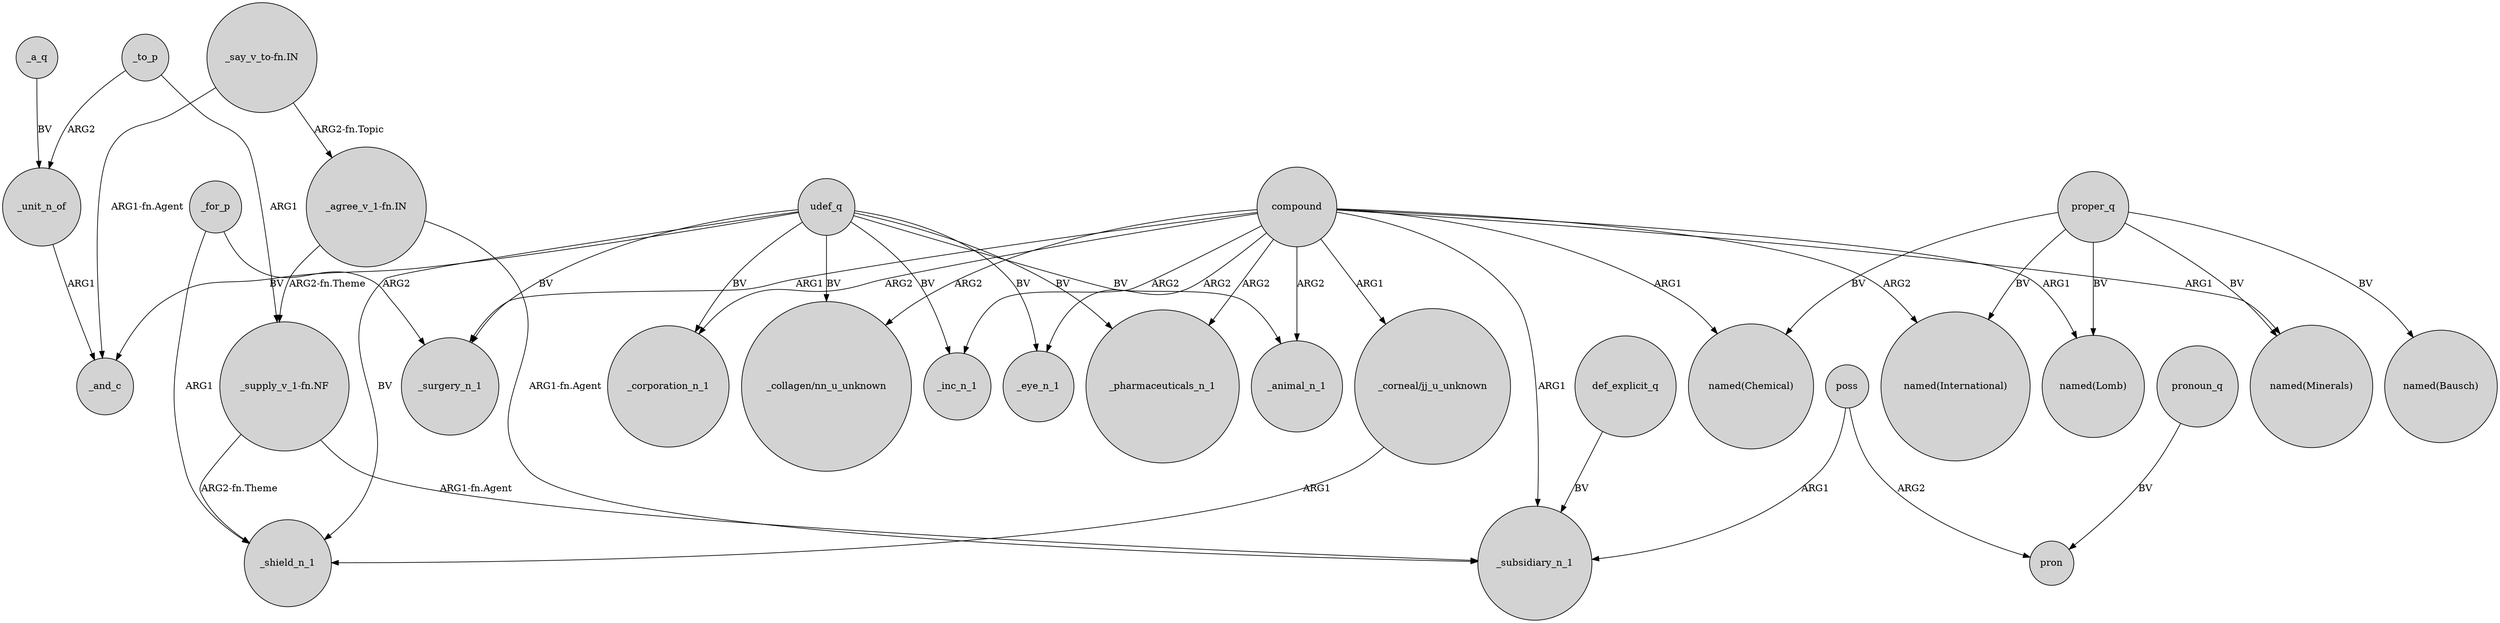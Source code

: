 digraph {
	node [shape=circle style=filled]
	_to_p -> _unit_n_of [label=ARG2]
	compound -> _surgery_n_1 [label=ARG1]
	udef_q -> _inc_n_1 [label=BV]
	udef_q -> _shield_n_1 [label=BV]
	compound -> "_collagen/nn_u_unknown" [label=ARG2]
	"_say_v_to-fn.IN" -> _and_c [label="ARG1-fn.Agent"]
	def_explicit_q -> _subsidiary_n_1 [label=BV]
	poss -> pron [label=ARG2]
	udef_q -> _surgery_n_1 [label=BV]
	poss -> _subsidiary_n_1 [label=ARG1]
	compound -> _corporation_n_1 [label=ARG2]
	"_corneal/jj_u_unknown" -> _shield_n_1 [label=ARG1]
	compound -> _pharmaceuticals_n_1 [label=ARG2]
	compound -> "named(Minerals)" [label=ARG1]
	compound -> "named(Chemical)" [label=ARG1]
	"_say_v_to-fn.IN" -> "_agree_v_1-fn.IN" [label="ARG2-fn.Topic"]
	compound -> _eye_n_1 [label=ARG2]
	udef_q -> _eye_n_1 [label=BV]
	proper_q -> "named(Bausch)" [label=BV]
	proper_q -> "named(Lomb)" [label=BV]
	proper_q -> "named(Minerals)" [label=BV]
	"_supply_v_1-fn.NF" -> _shield_n_1 [label="ARG2-fn.Theme"]
	compound -> "_corneal/jj_u_unknown" [label=ARG1]
	pronoun_q -> pron [label=BV]
	udef_q -> _corporation_n_1 [label=BV]
	udef_q -> _animal_n_1 [label=BV]
	_unit_n_of -> _and_c [label=ARG1]
	compound -> _animal_n_1 [label=ARG2]
	_a_q -> _unit_n_of [label=BV]
	udef_q -> "_collagen/nn_u_unknown" [label=BV]
	proper_q -> "named(Chemical)" [label=BV]
	udef_q -> _pharmaceuticals_n_1 [label=BV]
	_to_p -> "_supply_v_1-fn.NF" [label=ARG1]
	"_agree_v_1-fn.IN" -> "_supply_v_1-fn.NF" [label="ARG2-fn.Theme"]
	compound -> "named(International)" [label=ARG2]
	"_supply_v_1-fn.NF" -> _subsidiary_n_1 [label="ARG1-fn.Agent"]
	compound -> _subsidiary_n_1 [label=ARG1]
	_for_p -> _shield_n_1 [label=ARG1]
	"_agree_v_1-fn.IN" -> _subsidiary_n_1 [label="ARG1-fn.Agent"]
	_for_p -> _surgery_n_1 [label=ARG2]
	udef_q -> _and_c [label=BV]
	compound -> _inc_n_1 [label=ARG2]
	compound -> "named(Lomb)" [label=ARG1]
	proper_q -> "named(International)" [label=BV]
}
